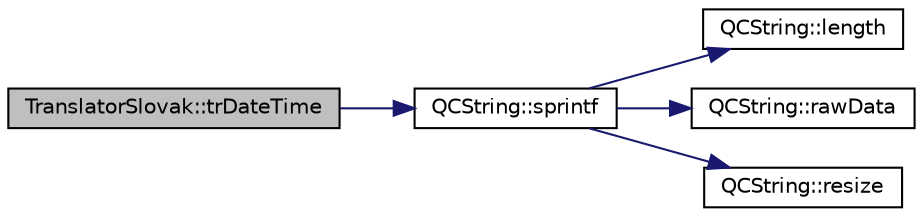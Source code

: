digraph "TranslatorSlovak::trDateTime"
{
 // LATEX_PDF_SIZE
  edge [fontname="Helvetica",fontsize="10",labelfontname="Helvetica",labelfontsize="10"];
  node [fontname="Helvetica",fontsize="10",shape=record];
  rankdir="LR";
  Node1 [label="TranslatorSlovak::trDateTime",height=0.2,width=0.4,color="black", fillcolor="grey75", style="filled", fontcolor="black",tooltip=" "];
  Node1 -> Node2 [color="midnightblue",fontsize="10",style="solid"];
  Node2 [label="QCString::sprintf",height=0.2,width=0.4,color="black", fillcolor="white", style="filled",URL="$classQCString.html#aa2dccf89cb25346c3ee81d75aa5859da",tooltip=" "];
  Node2 -> Node3 [color="midnightblue",fontsize="10",style="solid"];
  Node3 [label="QCString::length",height=0.2,width=0.4,color="black", fillcolor="white", style="filled",URL="$classQCString.html#ac52596733e9110b778019946d73fb268",tooltip=" "];
  Node2 -> Node4 [color="midnightblue",fontsize="10",style="solid"];
  Node4 [label="QCString::rawData",height=0.2,width=0.4,color="black", fillcolor="white", style="filled",URL="$classQCString.html#a5f5c9dc172d638c8d7b07010d100117a",tooltip=" "];
  Node2 -> Node5 [color="midnightblue",fontsize="10",style="solid"];
  Node5 [label="QCString::resize",height=0.2,width=0.4,color="black", fillcolor="white", style="filled",URL="$classQCString.html#a993474e2da59141336e6105b8e154f2b",tooltip=" "];
}
